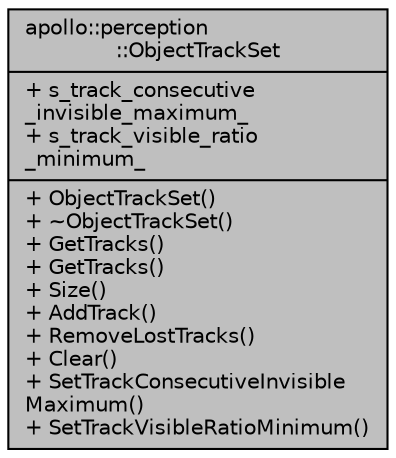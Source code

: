 digraph "apollo::perception::ObjectTrackSet"
{
  edge [fontname="Helvetica",fontsize="10",labelfontname="Helvetica",labelfontsize="10"];
  node [fontname="Helvetica",fontsize="10",shape=record];
  Node1 [label="{apollo::perception\l::ObjectTrackSet\n|+ s_track_consecutive\l_invisible_maximum_\l+ s_track_visible_ratio\l_minimum_\l|+ ObjectTrackSet()\l+ ~ObjectTrackSet()\l+ GetTracks()\l+ GetTracks()\l+ Size()\l+ AddTrack()\l+ RemoveLostTracks()\l+ Clear()\l+ SetTrackConsecutiveInvisible\lMaximum()\l+ SetTrackVisibleRatioMinimum()\l}",height=0.2,width=0.4,color="black", fillcolor="grey75", style="filled" fontcolor="black"];
}
